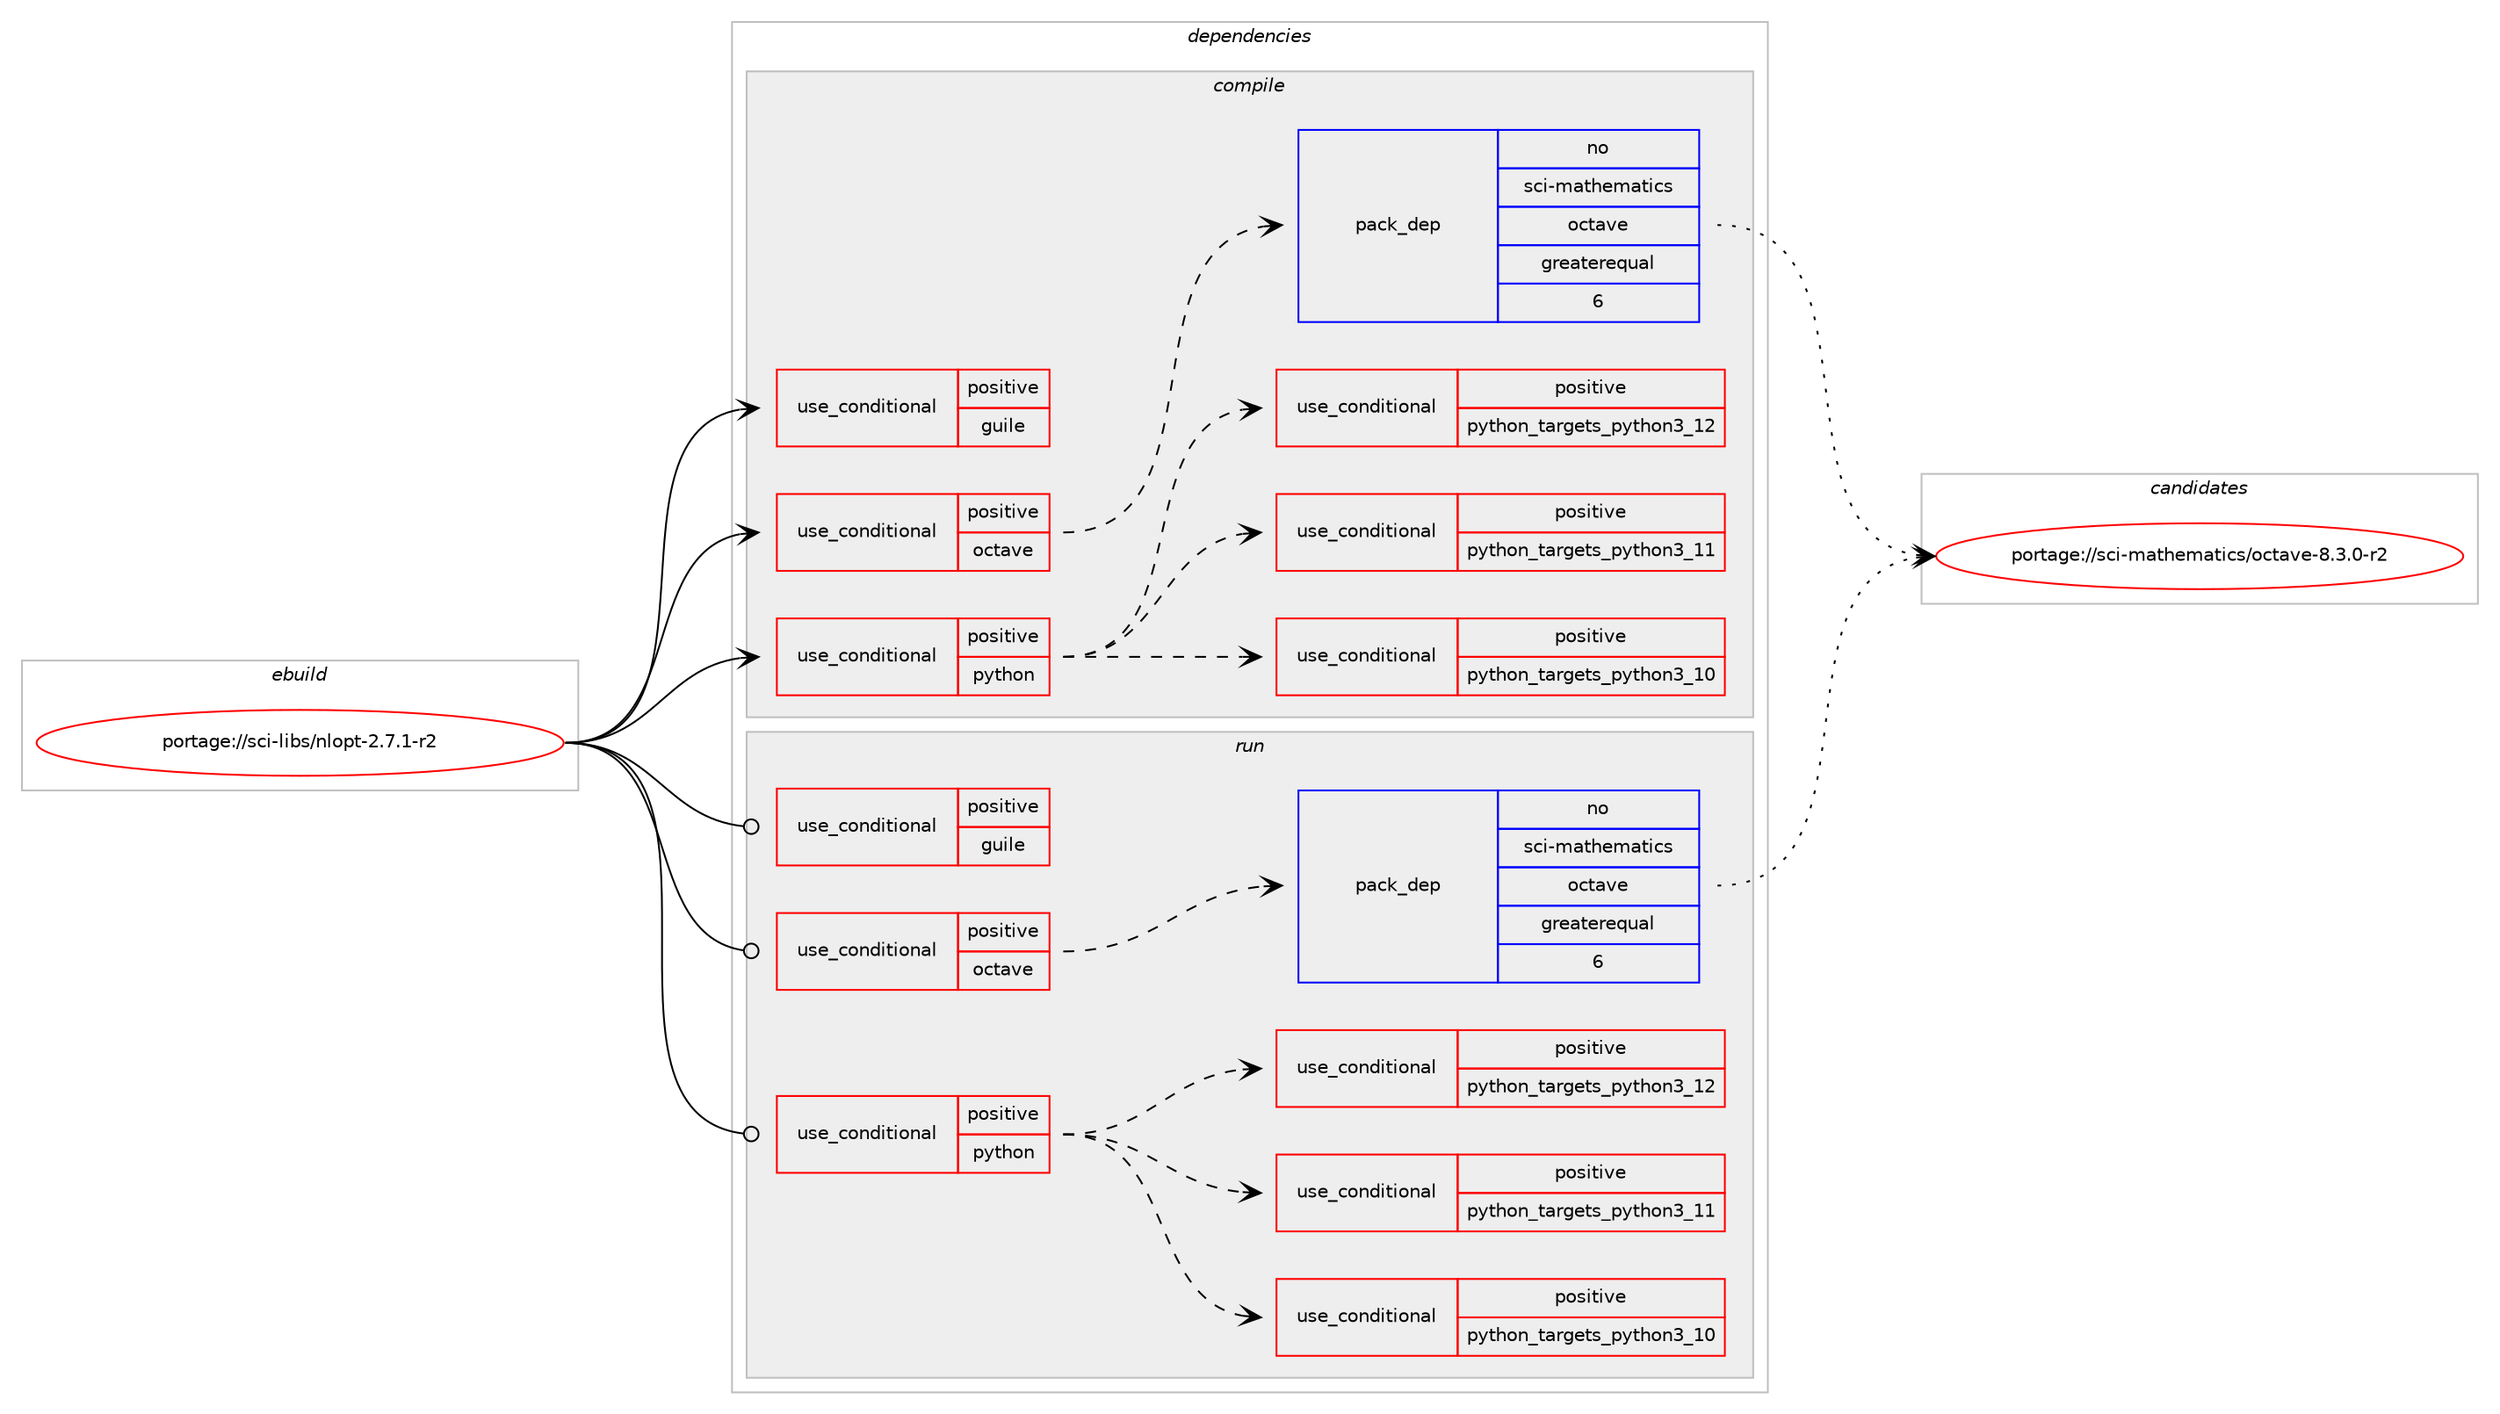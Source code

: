 digraph prolog {

# *************
# Graph options
# *************

newrank=true;
concentrate=true;
compound=true;
graph [rankdir=LR,fontname=Helvetica,fontsize=10,ranksep=1.5];#, ranksep=2.5, nodesep=0.2];
edge  [arrowhead=vee];
node  [fontname=Helvetica,fontsize=10];

# **********
# The ebuild
# **********

subgraph cluster_leftcol {
color=gray;
rank=same;
label=<<i>ebuild</i>>;
id [label="portage://sci-libs/nlopt-2.7.1-r2", color=red, width=4, href="../sci-libs/nlopt-2.7.1-r2.svg"];
}

# ****************
# The dependencies
# ****************

subgraph cluster_midcol {
color=gray;
label=<<i>dependencies</i>>;
subgraph cluster_compile {
fillcolor="#eeeeee";
style=filled;
label=<<i>compile</i>>;
subgraph cond104324 {
dependency202328 [label=<<TABLE BORDER="0" CELLBORDER="1" CELLSPACING="0" CELLPADDING="4"><TR><TD ROWSPAN="3" CELLPADDING="10">use_conditional</TD></TR><TR><TD>positive</TD></TR><TR><TD>guile</TD></TR></TABLE>>, shape=none, color=red];
# *** BEGIN UNKNOWN DEPENDENCY TYPE (TODO) ***
# dependency202328 -> package_dependency(portage://sci-libs/nlopt-2.7.1-r2,install,no,dev-scheme,guile,none,[,,],any_different_slot,[])
# *** END UNKNOWN DEPENDENCY TYPE (TODO) ***

}
id:e -> dependency202328:w [weight=20,style="solid",arrowhead="vee"];
subgraph cond104325 {
dependency202329 [label=<<TABLE BORDER="0" CELLBORDER="1" CELLSPACING="0" CELLPADDING="4"><TR><TD ROWSPAN="3" CELLPADDING="10">use_conditional</TD></TR><TR><TD>positive</TD></TR><TR><TD>octave</TD></TR></TABLE>>, shape=none, color=red];
subgraph pack95197 {
dependency202330 [label=<<TABLE BORDER="0" CELLBORDER="1" CELLSPACING="0" CELLPADDING="4" WIDTH="220"><TR><TD ROWSPAN="6" CELLPADDING="30">pack_dep</TD></TR><TR><TD WIDTH="110">no</TD></TR><TR><TD>sci-mathematics</TD></TR><TR><TD>octave</TD></TR><TR><TD>greaterequal</TD></TR><TR><TD>6</TD></TR></TABLE>>, shape=none, color=blue];
}
dependency202329:e -> dependency202330:w [weight=20,style="dashed",arrowhead="vee"];
}
id:e -> dependency202329:w [weight=20,style="solid",arrowhead="vee"];
subgraph cond104326 {
dependency202331 [label=<<TABLE BORDER="0" CELLBORDER="1" CELLSPACING="0" CELLPADDING="4"><TR><TD ROWSPAN="3" CELLPADDING="10">use_conditional</TD></TR><TR><TD>positive</TD></TR><TR><TD>python</TD></TR></TABLE>>, shape=none, color=red];
subgraph cond104327 {
dependency202332 [label=<<TABLE BORDER="0" CELLBORDER="1" CELLSPACING="0" CELLPADDING="4"><TR><TD ROWSPAN="3" CELLPADDING="10">use_conditional</TD></TR><TR><TD>positive</TD></TR><TR><TD>python_targets_python3_10</TD></TR></TABLE>>, shape=none, color=red];
# *** BEGIN UNKNOWN DEPENDENCY TYPE (TODO) ***
# dependency202332 -> package_dependency(portage://sci-libs/nlopt-2.7.1-r2,install,no,dev-lang,python,none,[,,],[slot(3.10)],[])
# *** END UNKNOWN DEPENDENCY TYPE (TODO) ***

}
dependency202331:e -> dependency202332:w [weight=20,style="dashed",arrowhead="vee"];
subgraph cond104328 {
dependency202333 [label=<<TABLE BORDER="0" CELLBORDER="1" CELLSPACING="0" CELLPADDING="4"><TR><TD ROWSPAN="3" CELLPADDING="10">use_conditional</TD></TR><TR><TD>positive</TD></TR><TR><TD>python_targets_python3_11</TD></TR></TABLE>>, shape=none, color=red];
# *** BEGIN UNKNOWN DEPENDENCY TYPE (TODO) ***
# dependency202333 -> package_dependency(portage://sci-libs/nlopt-2.7.1-r2,install,no,dev-lang,python,none,[,,],[slot(3.11)],[])
# *** END UNKNOWN DEPENDENCY TYPE (TODO) ***

}
dependency202331:e -> dependency202333:w [weight=20,style="dashed",arrowhead="vee"];
subgraph cond104329 {
dependency202334 [label=<<TABLE BORDER="0" CELLBORDER="1" CELLSPACING="0" CELLPADDING="4"><TR><TD ROWSPAN="3" CELLPADDING="10">use_conditional</TD></TR><TR><TD>positive</TD></TR><TR><TD>python_targets_python3_12</TD></TR></TABLE>>, shape=none, color=red];
# *** BEGIN UNKNOWN DEPENDENCY TYPE (TODO) ***
# dependency202334 -> package_dependency(portage://sci-libs/nlopt-2.7.1-r2,install,no,dev-lang,python,none,[,,],[slot(3.12)],[])
# *** END UNKNOWN DEPENDENCY TYPE (TODO) ***

}
dependency202331:e -> dependency202334:w [weight=20,style="dashed",arrowhead="vee"];
# *** BEGIN UNKNOWN DEPENDENCY TYPE (TODO) ***
# dependency202331 -> package_dependency(portage://sci-libs/nlopt-2.7.1-r2,install,no,dev-python,numpy,none,[,,],[],[use(optenable(python_targets_python3_10),negative),use(optenable(python_targets_python3_11),negative),use(optenable(python_targets_python3_12),negative)])
# *** END UNKNOWN DEPENDENCY TYPE (TODO) ***

}
id:e -> dependency202331:w [weight=20,style="solid",arrowhead="vee"];
}
subgraph cluster_compileandrun {
fillcolor="#eeeeee";
style=filled;
label=<<i>compile and run</i>>;
}
subgraph cluster_run {
fillcolor="#eeeeee";
style=filled;
label=<<i>run</i>>;
subgraph cond104330 {
dependency202335 [label=<<TABLE BORDER="0" CELLBORDER="1" CELLSPACING="0" CELLPADDING="4"><TR><TD ROWSPAN="3" CELLPADDING="10">use_conditional</TD></TR><TR><TD>positive</TD></TR><TR><TD>guile</TD></TR></TABLE>>, shape=none, color=red];
# *** BEGIN UNKNOWN DEPENDENCY TYPE (TODO) ***
# dependency202335 -> package_dependency(portage://sci-libs/nlopt-2.7.1-r2,run,no,dev-scheme,guile,none,[,,],any_different_slot,[])
# *** END UNKNOWN DEPENDENCY TYPE (TODO) ***

}
id:e -> dependency202335:w [weight=20,style="solid",arrowhead="odot"];
subgraph cond104331 {
dependency202336 [label=<<TABLE BORDER="0" CELLBORDER="1" CELLSPACING="0" CELLPADDING="4"><TR><TD ROWSPAN="3" CELLPADDING="10">use_conditional</TD></TR><TR><TD>positive</TD></TR><TR><TD>octave</TD></TR></TABLE>>, shape=none, color=red];
subgraph pack95198 {
dependency202337 [label=<<TABLE BORDER="0" CELLBORDER="1" CELLSPACING="0" CELLPADDING="4" WIDTH="220"><TR><TD ROWSPAN="6" CELLPADDING="30">pack_dep</TD></TR><TR><TD WIDTH="110">no</TD></TR><TR><TD>sci-mathematics</TD></TR><TR><TD>octave</TD></TR><TR><TD>greaterequal</TD></TR><TR><TD>6</TD></TR></TABLE>>, shape=none, color=blue];
}
dependency202336:e -> dependency202337:w [weight=20,style="dashed",arrowhead="vee"];
}
id:e -> dependency202336:w [weight=20,style="solid",arrowhead="odot"];
subgraph cond104332 {
dependency202338 [label=<<TABLE BORDER="0" CELLBORDER="1" CELLSPACING="0" CELLPADDING="4"><TR><TD ROWSPAN="3" CELLPADDING="10">use_conditional</TD></TR><TR><TD>positive</TD></TR><TR><TD>python</TD></TR></TABLE>>, shape=none, color=red];
subgraph cond104333 {
dependency202339 [label=<<TABLE BORDER="0" CELLBORDER="1" CELLSPACING="0" CELLPADDING="4"><TR><TD ROWSPAN="3" CELLPADDING="10">use_conditional</TD></TR><TR><TD>positive</TD></TR><TR><TD>python_targets_python3_10</TD></TR></TABLE>>, shape=none, color=red];
# *** BEGIN UNKNOWN DEPENDENCY TYPE (TODO) ***
# dependency202339 -> package_dependency(portage://sci-libs/nlopt-2.7.1-r2,run,no,dev-lang,python,none,[,,],[slot(3.10)],[])
# *** END UNKNOWN DEPENDENCY TYPE (TODO) ***

}
dependency202338:e -> dependency202339:w [weight=20,style="dashed",arrowhead="vee"];
subgraph cond104334 {
dependency202340 [label=<<TABLE BORDER="0" CELLBORDER="1" CELLSPACING="0" CELLPADDING="4"><TR><TD ROWSPAN="3" CELLPADDING="10">use_conditional</TD></TR><TR><TD>positive</TD></TR><TR><TD>python_targets_python3_11</TD></TR></TABLE>>, shape=none, color=red];
# *** BEGIN UNKNOWN DEPENDENCY TYPE (TODO) ***
# dependency202340 -> package_dependency(portage://sci-libs/nlopt-2.7.1-r2,run,no,dev-lang,python,none,[,,],[slot(3.11)],[])
# *** END UNKNOWN DEPENDENCY TYPE (TODO) ***

}
dependency202338:e -> dependency202340:w [weight=20,style="dashed",arrowhead="vee"];
subgraph cond104335 {
dependency202341 [label=<<TABLE BORDER="0" CELLBORDER="1" CELLSPACING="0" CELLPADDING="4"><TR><TD ROWSPAN="3" CELLPADDING="10">use_conditional</TD></TR><TR><TD>positive</TD></TR><TR><TD>python_targets_python3_12</TD></TR></TABLE>>, shape=none, color=red];
# *** BEGIN UNKNOWN DEPENDENCY TYPE (TODO) ***
# dependency202341 -> package_dependency(portage://sci-libs/nlopt-2.7.1-r2,run,no,dev-lang,python,none,[,,],[slot(3.12)],[])
# *** END UNKNOWN DEPENDENCY TYPE (TODO) ***

}
dependency202338:e -> dependency202341:w [weight=20,style="dashed",arrowhead="vee"];
# *** BEGIN UNKNOWN DEPENDENCY TYPE (TODO) ***
# dependency202338 -> package_dependency(portage://sci-libs/nlopt-2.7.1-r2,run,no,dev-python,numpy,none,[,,],[],[use(optenable(python_targets_python3_10),negative),use(optenable(python_targets_python3_11),negative),use(optenable(python_targets_python3_12),negative)])
# *** END UNKNOWN DEPENDENCY TYPE (TODO) ***

}
id:e -> dependency202338:w [weight=20,style="solid",arrowhead="odot"];
}
}

# **************
# The candidates
# **************

subgraph cluster_choices {
rank=same;
color=gray;
label=<<i>candidates</i>>;

subgraph choice95197 {
color=black;
nodesep=1;
choice11599105451099711610410110997116105991154711199116971181014556465146484511450 [label="portage://sci-mathematics/octave-8.3.0-r2", color=red, width=4,href="../sci-mathematics/octave-8.3.0-r2.svg"];
dependency202330:e -> choice11599105451099711610410110997116105991154711199116971181014556465146484511450:w [style=dotted,weight="100"];
}
subgraph choice95198 {
color=black;
nodesep=1;
choice11599105451099711610410110997116105991154711199116971181014556465146484511450 [label="portage://sci-mathematics/octave-8.3.0-r2", color=red, width=4,href="../sci-mathematics/octave-8.3.0-r2.svg"];
dependency202337:e -> choice11599105451099711610410110997116105991154711199116971181014556465146484511450:w [style=dotted,weight="100"];
}
}

}
